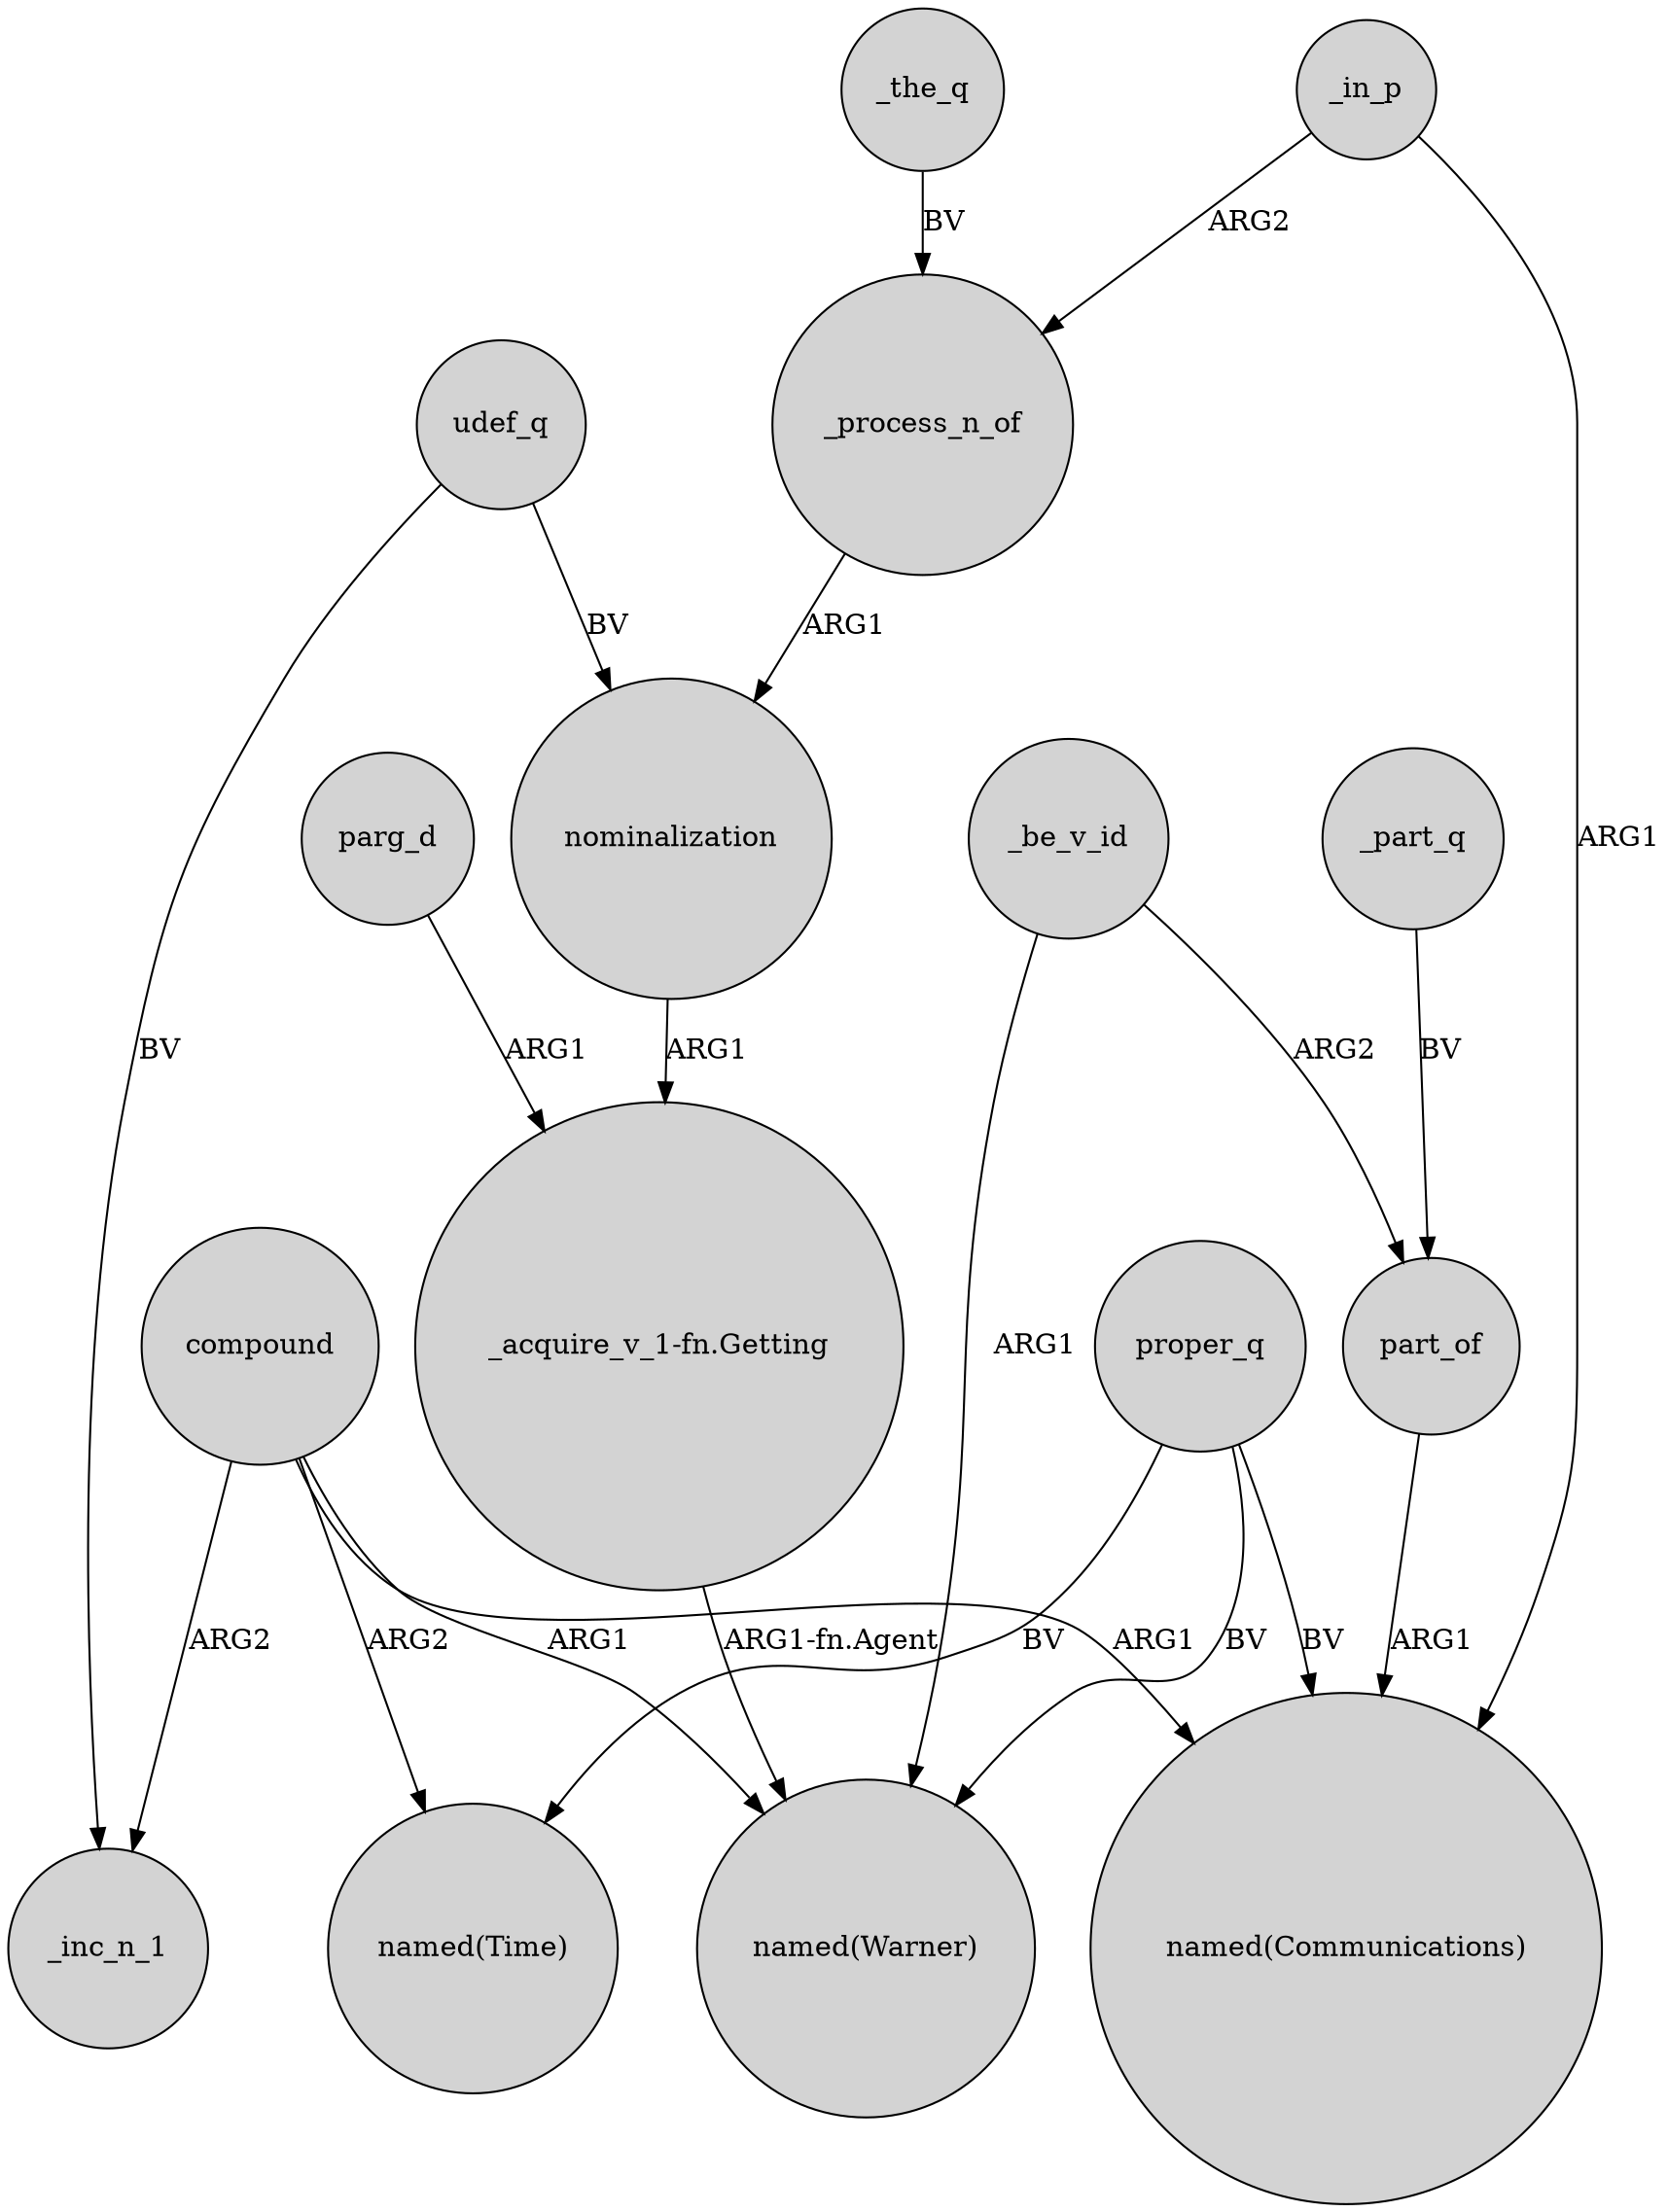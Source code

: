 digraph {
	node [shape=circle style=filled]
	udef_q -> _inc_n_1 [label=BV]
	"_acquire_v_1-fn.Getting" -> "named(Warner)" [label="ARG1-fn.Agent"]
	_in_p -> _process_n_of [label=ARG2]
	proper_q -> "named(Communications)" [label=BV]
	_process_n_of -> nominalization [label=ARG1]
	nominalization -> "_acquire_v_1-fn.Getting" [label=ARG1]
	_part_q -> part_of [label=BV]
	compound -> "named(Communications)" [label=ARG1]
	compound -> "named(Warner)" [label=ARG1]
	_be_v_id -> "named(Warner)" [label=ARG1]
	_in_p -> "named(Communications)" [label=ARG1]
	udef_q -> nominalization [label=BV]
	part_of -> "named(Communications)" [label=ARG1]
	proper_q -> "named(Time)" [label=BV]
	proper_q -> "named(Warner)" [label=BV]
	compound -> "named(Time)" [label=ARG2]
	_be_v_id -> part_of [label=ARG2]
	parg_d -> "_acquire_v_1-fn.Getting" [label=ARG1]
	compound -> _inc_n_1 [label=ARG2]
	_the_q -> _process_n_of [label=BV]
}
